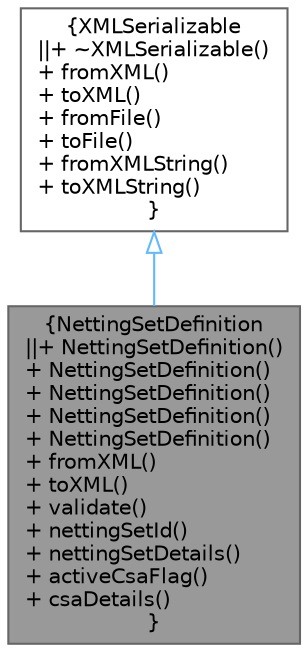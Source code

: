 digraph "NettingSetDefinition"
{
 // INTERACTIVE_SVG=YES
 // LATEX_PDF_SIZE
  bgcolor="transparent";
  edge [fontname=Helvetica,fontsize=10,labelfontname=Helvetica,labelfontsize=10];
  node [fontname=Helvetica,fontsize=10,shape=box,height=0.2,width=0.4];
  Node1 [label="{NettingSetDefinition\n||+ NettingSetDefinition()\l+ NettingSetDefinition()\l+ NettingSetDefinition()\l+ NettingSetDefinition()\l+ NettingSetDefinition()\l+ fromXML()\l+ toXML()\l+ validate()\l+ nettingSetId()\l+ nettingSetDetails()\l+ activeCsaFlag()\l+ csaDetails()\l}",height=0.2,width=0.4,color="gray40", fillcolor="grey60", style="filled", fontcolor="black",tooltip="Netting Set Definition."];
  Node2 -> Node1 [dir="back",color="steelblue1",style="solid",arrowtail="onormal"];
  Node2 [label="{XMLSerializable\n||+ ~XMLSerializable()\l+ fromXML()\l+ toXML()\l+ fromFile()\l+ toFile()\l+ fromXMLString()\l+ toXMLString()\l}",height=0.2,width=0.4,color="gray40", fillcolor="white", style="filled",URL="$classore_1_1data_1_1_x_m_l_serializable.html",tooltip="Base class for all serializable classes."];
}

